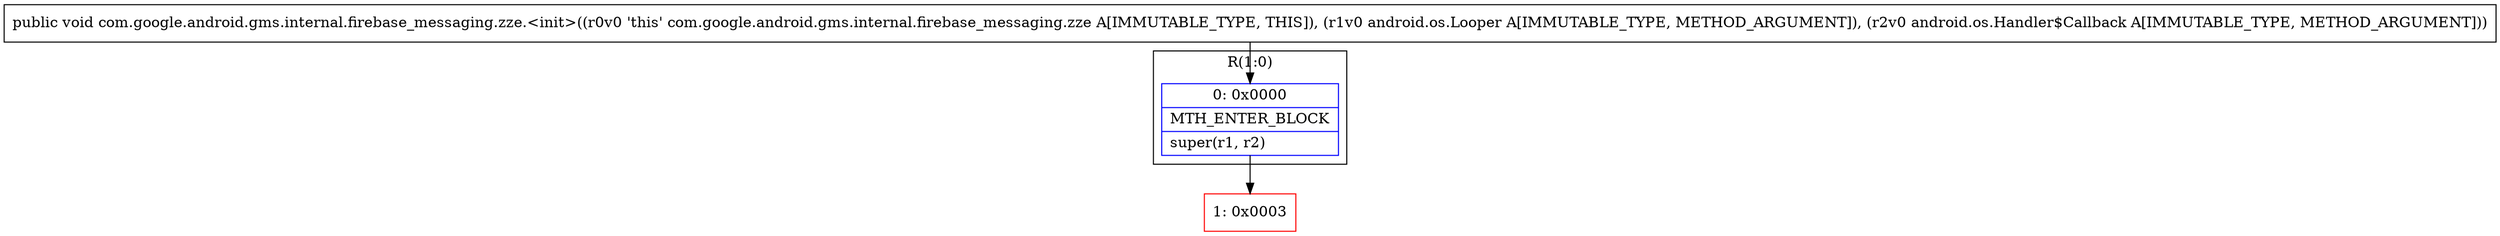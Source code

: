 digraph "CFG forcom.google.android.gms.internal.firebase_messaging.zze.\<init\>(Landroid\/os\/Looper;Landroid\/os\/Handler$Callback;)V" {
subgraph cluster_Region_206461585 {
label = "R(1:0)";
node [shape=record,color=blue];
Node_0 [shape=record,label="{0\:\ 0x0000|MTH_ENTER_BLOCK\l|super(r1, r2)\l}"];
}
Node_1 [shape=record,color=red,label="{1\:\ 0x0003}"];
MethodNode[shape=record,label="{public void com.google.android.gms.internal.firebase_messaging.zze.\<init\>((r0v0 'this' com.google.android.gms.internal.firebase_messaging.zze A[IMMUTABLE_TYPE, THIS]), (r1v0 android.os.Looper A[IMMUTABLE_TYPE, METHOD_ARGUMENT]), (r2v0 android.os.Handler$Callback A[IMMUTABLE_TYPE, METHOD_ARGUMENT])) }"];
MethodNode -> Node_0;
Node_0 -> Node_1;
}

